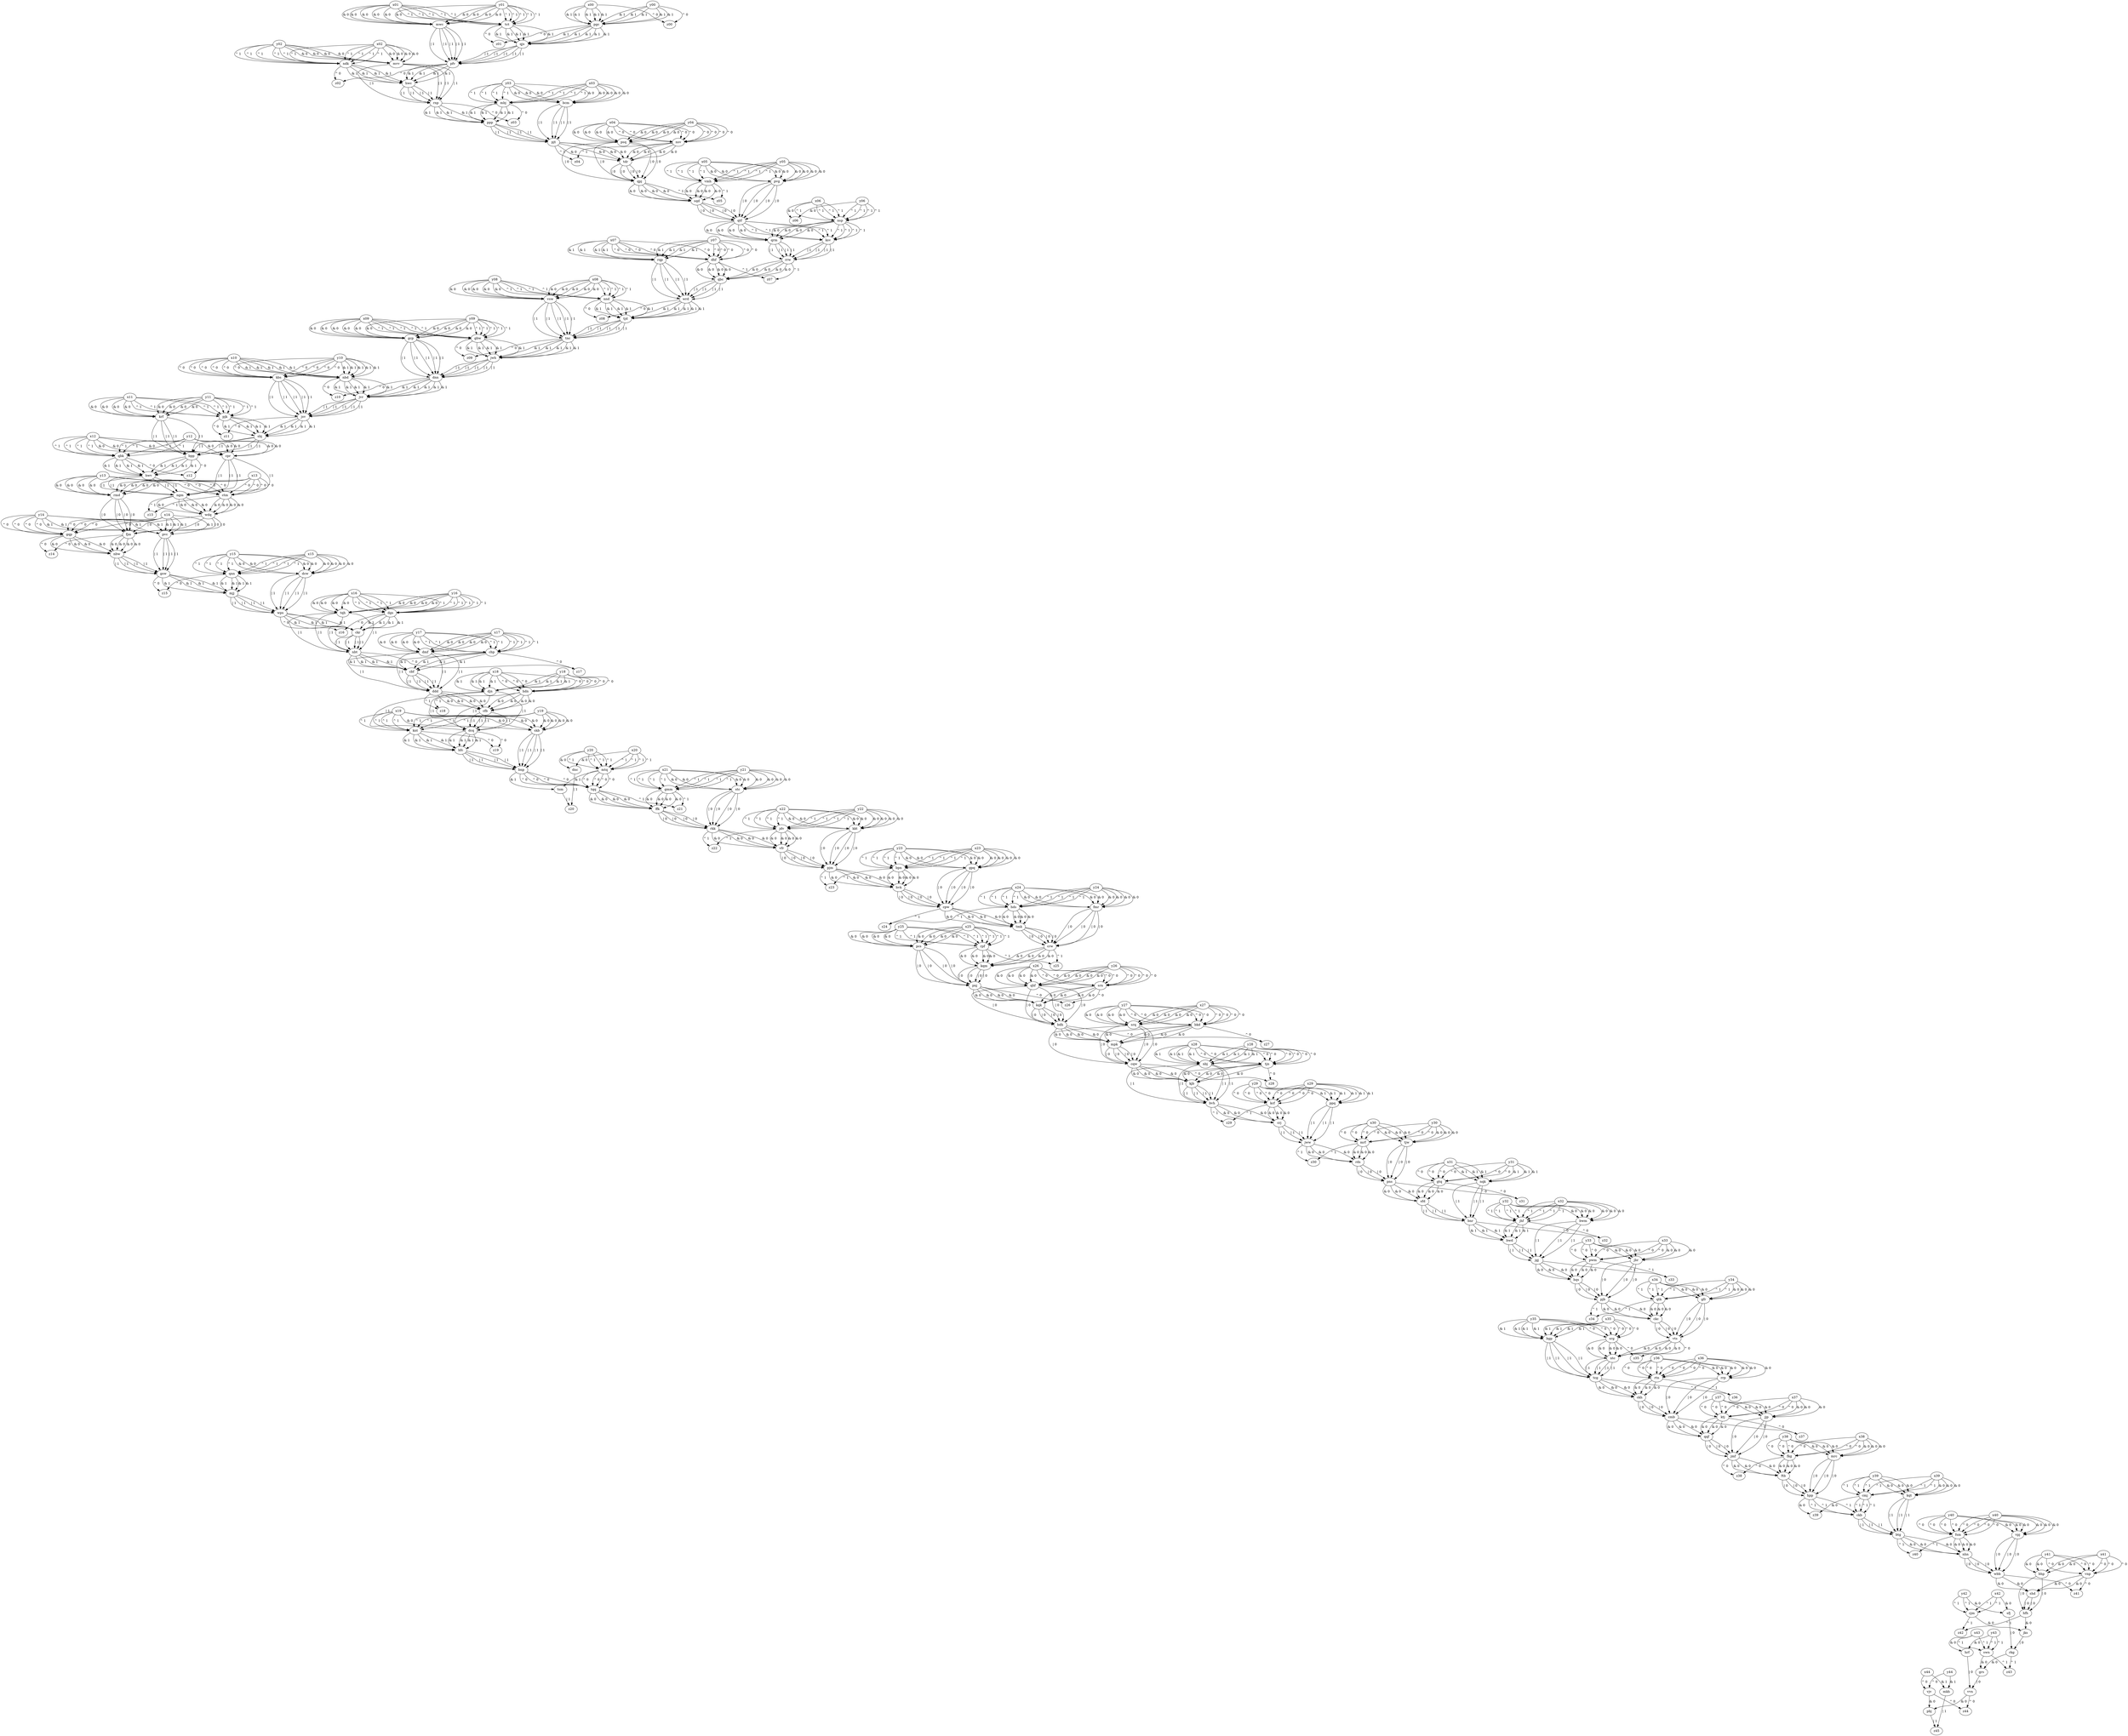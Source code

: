 digraph "2024day24" {
	y13 -> rmd [label="& 0"]
	x13 -> rmd [label="& 0"]
	x12 -> qbk [label="^ 1"]
	y12 -> qbk [label="^ 1"]
	y11 -> pjk [label="^ 1"]
	x11 -> pjk [label="^ 1"]
	x10 -> nbd [label="& 1"]
	y10 -> nbd [label="& 1"]
	y07 -> rqp [label="& 1"]
	x07 -> rqp [label="& 1"]
	y03 -> mbj [label="^ 1"]
	x03 -> mbj [label="^ 1"]
	x02 -> ndk [label="^ 1"]
	y02 -> ndk [label="^ 1"]
	x01 -> mwc [label="& 0"]
	y01 -> mwc [label="& 0"]
	y01 -> tct [label="^ 1"]
	x01 -> tct [label="^ 1"]
	x00 -> pgc [label="& 1"]
	y00 -> pgc [label="& 1"]
	tct -> qjs [label="& 1"]
	pgc -> qjs [label="& 1"]
	mwc -> pfv [label="| 1"]
	qjs -> pfv [label="| 1"]
	ndk -> hwc [label="& 1"]
	pfv -> hwc [label="& 1"]
	y02 -> mvv [label="& 0"]
	x02 -> mvv [label="& 0"]
	hwc -> rnp [label="| 1"]
	mvv -> rnp [label="| 1"]
	mbj -> ppp [label="& 1"]
	rnp -> ppp [label="& 1"]
	y03 -> bcm [label="& 0"]
	x03 -> bcm [label="& 0"]
	ppp -> pjt [label="| 1"]
	bcm -> pjt [label="| 1"]
	x04 -> nsv [label="^ 0"]
	y04 -> nsv [label="^ 0"]
	pjt -> tdr [label="& 0"]
	nsv -> tdr [label="& 0"]
	x04 -> psq [label="& 0"]
	y04 -> psq [label="& 0"]
	tdr -> qpj [label="| 0"]
	psq -> qpj [label="| 0"]
	x05 -> vmh [label="^ 1"]
	y05 -> vmh [label="^ 1"]
	qpj -> sqd [label="& 0"]
	vmh -> sqd [label="& 0"]
	y05 -> pvg [label="& 0"]
	x05 -> pvg [label="& 0"]
	sqd -> qtf [label="| 0"]
	pvg -> qtf [label="| 0"]
	x06 -> nsp [label="^ 1"]
	y06 -> nsp [label="^ 1"]
	qtf -> qrm [label="& 0"]
	nsp -> qrm [label="& 0"]
	qtf -> ksv [label="^ 1"]
	nsp -> ksv [label="^ 1"]
	qrm -> rrw [label="| 1"]
	ksv -> rrw [label="| 1"]
	x07 -> dhf [label="^ 0"]
	y07 -> dhf [label="^ 0"]
	rrw -> qbc [label="& 0"]
	dhf -> qbc [label="& 0"]
	rqp -> wrd [label="| 1"]
	qbc -> wrd [label="| 1"]
	y08 -> nnd [label="^ 1"]
	x08 -> nnd [label="^ 1"]
	wrd -> tjd [label="& 1"]
	nnd -> tjd [label="& 1"]
	y08 -> vsw [label="& 0"]
	x08 -> vsw [label="& 0"]
	tjd -> tnc [label="| 1"]
	vsw -> tnc [label="| 1"]
	x09 -> gbw [label="^ 1"]
	y09 -> gbw [label="^ 1"]
	tnc -> jwh [label="& 1"]
	gbw -> jwh [label="& 1"]
	x09 -> gcp [label="& 0"]
	y09 -> gcp [label="& 0"]
	jwh -> dnn [label="| 1"]
	gcp -> dnn [label="| 1"]
	nbd -> jvr [label="& 1"]
	dnn -> jvr [label="& 1"]
	y10 -> kbs [label="^ 0"]
	x10 -> kbs [label="^ 0"]
	jvr -> jsv [label="| 1"]
	kbs -> jsv [label="| 1"]
	pjk -> sbj [label="& 1"]
	jsv -> sbj [label="& 1"]
	x11 -> krf [label="& 0"]
	y11 -> krf [label="& 0"]
	sbj -> bpp [label="| 1"]
	krf -> bpp [label="| 1"]
	qbk -> hwv [label="& 1"]
	bpp -> hwv [label="& 1"]
	x12 -> cpr [label="& 0"]
	y12 -> cpr [label="& 0"]
	hwv -> ngm [label="| 1"]
	cpr -> ngm [label="| 1"]
	y13 -> ctm [label="^ 0"]
	x13 -> ctm [label="^ 0"]
	ngm -> wdq [label="& 0"]
	ctm -> wdq [label="& 0"]
	rmd -> fjm [label="| 0"]
	wdq -> fjm [label="| 0"]
	x14 -> gqp [label="^ 0"]
	y14 -> gqp [label="^ 0"]
	fjm -> z14 [label="^ 0"]
	gqp -> z14 [label="^ 0"]
	nsv -> z04 [label="^ 1"]
	pjt -> z04 [label="^ 1"]
	x19 -> skb [label="& 0"]
	y19 -> skb [label="& 0"]
	y17 -> dmf [label="& 0"]
	x17 -> dmf [label="& 0"]
	y16 -> dgs [label="^ 1"]
	x16 -> dgs [label="^ 1"]
	y15 -> qnn [label="^ 1"]
	x15 -> qnn [label="^ 1"]
	y14 -> pvc [label="& 1"]
	x14 -> pvc [label="& 1"]
	fjm -> nbw [label="& 0"]
	gqp -> nbw [label="& 0"]
	pvc -> gsw [label="| 1"]
	nbw -> gsw [label="| 1"]
	qnn -> mjj [label="& 1"]
	gsw -> mjj [label="& 1"]
	y15 -> dcw [label="& 0"]
	x15 -> dcw [label="& 0"]
	mjj -> wps [label="| 1"]
	dcw -> wps [label="| 1"]
	dgs -> ckr [label="& 1"]
	wps -> ckr [label="& 1"]
	y16 -> tqh [label="& 0"]
	x16 -> tqh [label="& 0"]
	ckr -> nbt [label="| 1"]
	tqh -> nbt [label="| 1"]
	y17 -> chp [label="^ 1"]
	x17 -> chp [label="^ 1"]
	nbt -> cbf [label="& 1"]
	chp -> cbf [label="& 1"]
	dmf -> ddd [label="| 1"]
	cbf -> ddd [label="| 1"]
	x18 -> hdn [label="^ 0"]
	y18 -> hdn [label="^ 0"]
	ddd -> cfb [label="& 0"]
	hdn -> cfb [label="& 0"]
	y18 -> djn [label="& 1"]
	x18 -> djn [label="& 1"]
	cfb -> dcq [label="| 1"]
	djn -> dcq [label="| 1"]
	x19 -> knt [label="^ 1"]
	y19 -> knt [label="^ 1"]
	dcq -> hfc [label="& 1"]
	knt -> hfc [label="& 1"]
	skb -> bnp [label="| 1"]
	hfc -> bnp [label="| 1"]
	y20 -> mtq [label="^ 1"]
	x20 -> mtq [label="^ 1"]
	bnp -> tsm [label="& 1"]
	mtq -> tsm [label="& 1"]
	x20 -> dnc [label="& 0"]
	y20 -> dnc [label="& 0"]
	tsm -> z20 [label="| 1"]
	dnc -> z20 [label="| 1"]
	knt -> z19 [label="^ 0"]
	dcq -> z19 [label="^ 0"]
	qpj -> z05 [label="^ 1"]
	vmh -> z05 [label="^ 1"]
	rnp -> z03 [label="^ 0"]
	mbj -> z03 [label="^ 0"]
	x06 -> z06 [label="& 0"]
	y06 -> z06 [label="& 0"]
	y43 -> swn [label="^ 1"]
	x43 -> swn [label="^ 1"]
	x42 -> sfj [label="& 0"]
	y42 -> sfj [label="& 0"]
	x41 -> bhp [label="& 0"]
	y41 -> bhp [label="& 0"]
	y40 -> vpj [label="& 0"]
	x40 -> vpj [label="& 0"]
	x40 -> fsm [label="^ 0"]
	y40 -> fsm [label="^ 0"]
	x39 -> kqt [label="& 0"]
	y39 -> kqt [label="& 0"]
	x38 -> mrc [label="& 0"]
	y38 -> mrc [label="& 0"]
	x37 -> ktj [label="^ 0"]
	y37 -> ktj [label="^ 0"]
	y35 -> bgp [label="& 1"]
	x35 -> bgp [label="& 1"]
	y34 -> gfr [label="& 0"]
	x34 -> gfr [label="& 0"]
	y30 -> tjw [label="& 0"]
	x30 -> tjw [label="& 0"]
	x29 -> ppq [label="& 1"]
	y29 -> ppq [label="& 1"]
	x29 -> kcf [label="^ 0"]
	y29 -> kcf [label="^ 0"]
	x28 -> tjn [label="^ 0"]
	y28 -> tjn [label="^ 0"]
	y27 -> srq [label="& 0"]
	x27 -> srq [label="& 0"]
	x26 -> qhf [label="& 0"]
	y26 -> qhf [label="& 0"]
	y26 -> srn [label="^ 0"]
	x26 -> srn [label="^ 0"]
	x25 -> pcs [label="& 0"]
	y25 -> pcs [label="& 0"]
	x24 -> hds [label="^ 1"]
	y24 -> hds [label="^ 1"]
	y23 -> bpn [label="^ 1"]
	x23 -> bpn [label="^ 1"]
	bnp -> tqq [label="^ 0"]
	mtq -> tqq [label="^ 0"]
	y21 -> gmm [label="^ 1"]
	x21 -> gmm [label="^ 1"]
	tqq -> ffk [label="& 0"]
	gmm -> ffk [label="& 0"]
	y21 -> stc [label="& 0"]
	x21 -> stc [label="& 0"]
	ffk -> rkk [label="| 0"]
	stc -> rkk [label="| 0"]
	x22 -> jdv [label="^ 1"]
	y22 -> jdv [label="^ 1"]
	rkk -> vfr [label="& 0"]
	jdv -> vfr [label="& 0"]
	x22 -> kkt [label="& 0"]
	y22 -> kkt [label="& 0"]
	vfr -> pjm [label="| 0"]
	kkt -> pjm [label="| 0"]
	bpn -> hvk [label="& 0"]
	pjm -> hvk [label="& 0"]
	y23 -> gpq [label="& 0"]
	x23 -> gpq [label="& 0"]
	hvk -> cpw [label="| 0"]
	gpq -> cpw [label="| 0"]
	hds -> tmk [label="& 0"]
	cpw -> tmk [label="& 0"]
	y24 -> fmr [label="& 0"]
	x24 -> fmr [label="& 0"]
	tmk -> crw [label="| 0"]
	fmr -> crw [label="| 0"]
	y25 -> rpf [label="^ 1"]
	x25 -> rpf [label="^ 1"]
	crw -> kqm [label="& 0"]
	rpf -> kqm [label="& 0"]
	pcs -> pnj [label="| 0"]
	kqm -> pnj [label="| 0"]
	srn -> kqk [label="& 0"]
	pnj -> kqk [label="& 0"]
	qhf -> bdh [label="| 0"]
	kqk -> bdh [label="| 0"]
	y27 -> bkd [label="^ 0"]
	x27 -> bkd [label="^ 0"]
	bdh -> mpk [label="& 0"]
	bkd -> mpk [label="& 0"]
	srq -> cqw [label="| 0"]
	mpk -> cqw [label="| 0"]
	tjn -> kjb [label="& 0"]
	cqw -> kjb [label="& 0"]
	y28 -> nbj [label="& 1"]
	x28 -> nbj [label="& 1"]
	kjb -> bvh [label="| 1"]
	nbj -> bvh [label="| 1"]
	kcf -> crj [label="& 0"]
	bvh -> crj [label="& 0"]
	ppq -> jww [label="| 1"]
	crj -> jww [label="| 1"]
	y30 -> mrf [label="^ 0"]
	x30 -> mrf [label="^ 0"]
	jww -> rds [label="& 0"]
	mrf -> rds [label="& 0"]
	tjw -> pns [label="| 0"]
	rds -> pns [label="| 0"]
	y31 -> gtq [label="^ 0"]
	x31 -> gtq [label="^ 0"]
	pns -> sfd [label="& 0"]
	gtq -> sfd [label="& 0"]
	y31 -> nqk [label="& 1"]
	x31 -> nqk [label="& 1"]
	sfd -> bnr [label="| 1"]
	nqk -> bnr [label="| 1"]
	x32 -> jhf [label="^ 1"]
	y32 -> jhf [label="^ 1"]
	bnr -> bwd [label="& 1"]
	jhf -> bwd [label="& 1"]
	x32 -> bwm [label="& 0"]
	y32 -> bwm [label="& 0"]
	bwd -> jgj [label="| 1"]
	bwm -> jgj [label="| 1"]
	x33 -> pwm [label="^ 0"]
	y33 -> pwm [label="^ 0"]
	jgj -> hqs [label="& 0"]
	pwm -> hqs [label="& 0"]
	y33 -> jbr [label="& 0"]
	x33 -> jbr [label="& 0"]
	hqs -> pjb [label="| 0"]
	jbr -> pjb [label="| 0"]
	y34 -> qtk [label="^ 1"]
	x34 -> qtk [label="^ 1"]
	pjb -> ckc [label="& 0"]
	qtk -> ckc [label="& 0"]
	gfr -> vts [label="| 0"]
	ckc -> vts [label="| 0"]
	y35 -> srg [label="^ 0"]
	x35 -> srg [label="^ 0"]
	vts -> ntc [label="& 0"]
	srg -> ntc [label="& 0"]
	bgp -> tcg [label="| 1"]
	ntc -> tcg [label="| 1"]
	x36 -> rtn [label="^ 0"]
	y36 -> rtn [label="^ 0"]
	tcg -> ckh [label="& 0"]
	rtn -> ckh [label="& 0"]
	y36 -> rrp [label="& 0"]
	x36 -> rrp [label="& 0"]
	ckh -> cmb [label="| 0"]
	rrp -> cmb [label="| 0"]
	ktj -> qqf [label="& 0"]
	cmb -> qqf [label="& 0"]
	y37 -> jjp [label="& 0"]
	x37 -> jjp [label="& 0"]
	qqf -> jmf [label="| 0"]
	jjp -> jmf [label="| 0"]
	x38 -> fkg [label="^ 0"]
	y38 -> fkg [label="^ 0"]
	jmf -> ftb [label="& 0"]
	fkg -> ftb [label="& 0"]
	mrc -> hpp [label="| 0"]
	ftb -> hpp [label="| 0"]
	x39 -> cmj [label="^ 1"]
	y39 -> cmj [label="^ 1"]
	hpp -> ckb [label="^ 1"]
	cmj -> ckb [label="^ 1"]
	kqt -> btg [label="| 1"]
	ckb -> btg [label="| 1"]
	fsm -> nhn [label="& 0"]
	btg -> nhn [label="& 0"]
	vpj -> wbb [label="| 0"]
	nhn -> wbb [label="| 0"]
	y41 -> vnp [label="^ 0"]
	x41 -> vnp [label="^ 0"]
	wbb -> shd [label="& 0"]
	vnp -> shd [label="& 0"]
	bhp -> hfh [label="| 0"]
	shd -> hfh [label="| 0"]
	y42 -> cjm [label="^ 1"]
	x42 -> cjm [label="^ 1"]
	hfh -> jks [label="& 0"]
	cjm -> jks [label="& 0"]
	sfj -> rkg [label="| 0"]
	jks -> rkg [label="| 0"]
	swn -> z43 [label="^ 1"]
	rkg -> z43 [label="^ 1"]
	pwm -> z33 [label="^ 1"]
	jgj -> z33 [label="^ 1"]
	x44 -> vjv [label="^ 0"]
	y44 -> vjv [label="^ 0"]
	x43 -> hrf [label="& 0"]
	y43 -> hrf [label="& 0"]
	y43 -> swn [label="^ 1"]
	x43 -> swn [label="^ 1"]
	rkg -> grs [label="& 0"]
	swn -> grs [label="& 0"]
	hrf -> vvn [label="| 0"]
	grs -> vvn [label="| 0"]
	vjv -> z44 [label="^ 0"]
	vvn -> z44 [label="^ 0"]
	y07 -> rqp [label="& 1"]
	x07 -> rqp [label="& 1"]
	y03 -> mbj [label="^ 1"]
	x03 -> mbj [label="^ 1"]
	x02 -> ndk [label="^ 1"]
	y02 -> ndk [label="^ 1"]
	x01 -> mwc [label="& 0"]
	y01 -> mwc [label="& 0"]
	y01 -> tct [label="^ 1"]
	x01 -> tct [label="^ 1"]
	x00 -> pgc [label="& 1"]
	y00 -> pgc [label="& 1"]
	tct -> qjs [label="& 1"]
	pgc -> qjs [label="& 1"]
	mwc -> pfv [label="| 1"]
	qjs -> pfv [label="| 1"]
	ndk -> hwc [label="& 1"]
	pfv -> hwc [label="& 1"]
	y02 -> mvv [label="& 0"]
	x02 -> mvv [label="& 0"]
	hwc -> rnp [label="| 1"]
	mvv -> rnp [label="| 1"]
	mbj -> ppp [label="& 1"]
	rnp -> ppp [label="& 1"]
	y03 -> bcm [label="& 0"]
	x03 -> bcm [label="& 0"]
	ppp -> pjt [label="| 1"]
	bcm -> pjt [label="| 1"]
	x04 -> nsv [label="^ 0"]
	y04 -> nsv [label="^ 0"]
	pjt -> tdr [label="& 0"]
	nsv -> tdr [label="& 0"]
	x04 -> psq [label="& 0"]
	y04 -> psq [label="& 0"]
	tdr -> qpj [label="| 0"]
	psq -> qpj [label="| 0"]
	x05 -> vmh [label="^ 1"]
	y05 -> vmh [label="^ 1"]
	qpj -> sqd [label="& 0"]
	vmh -> sqd [label="& 0"]
	y05 -> pvg [label="& 0"]
	x05 -> pvg [label="& 0"]
	sqd -> qtf [label="| 0"]
	pvg -> qtf [label="| 0"]
	x06 -> nsp [label="^ 1"]
	y06 -> nsp [label="^ 1"]
	qtf -> qrm [label="& 0"]
	nsp -> qrm [label="& 0"]
	qtf -> ksv [label="^ 1"]
	nsp -> ksv [label="^ 1"]
	qrm -> rrw [label="| 1"]
	ksv -> rrw [label="| 1"]
	x07 -> dhf [label="^ 0"]
	y07 -> dhf [label="^ 0"]
	rrw -> qbc [label="& 0"]
	dhf -> qbc [label="& 0"]
	rqp -> wrd [label="| 1"]
	qbc -> wrd [label="| 1"]
	y08 -> nnd [label="^ 1"]
	x08 -> nnd [label="^ 1"]
	wrd -> tjd [label="& 1"]
	nnd -> tjd [label="& 1"]
	y08 -> vsw [label="& 0"]
	x08 -> vsw [label="& 0"]
	tjd -> tnc [label="| 1"]
	vsw -> tnc [label="| 1"]
	x09 -> gbw [label="^ 1"]
	y09 -> gbw [label="^ 1"]
	tnc -> z09 [label="^ 0"]
	gbw -> z09 [label="^ 0"]
	x44 -> mkh [label="& 1"]
	y44 -> mkh [label="& 1"]
	vjv -> pbj [label="& 0"]
	vvn -> pbj [label="& 0"]
	mkh -> z45 [label="| 1"]
	pbj -> z45 [label="| 1"]
	x25 -> pcs [label="& 0"]
	y25 -> pcs [label="& 0"]
	x24 -> hds [label="^ 1"]
	y24 -> hds [label="^ 1"]
	y23 -> bpn [label="^ 1"]
	x23 -> bpn [label="^ 1"]
	x19 -> skb [label="& 0"]
	y19 -> skb [label="& 0"]
	y17 -> dmf [label="& 0"]
	x17 -> dmf [label="& 0"]
	y16 -> dgs [label="^ 1"]
	x16 -> dgs [label="^ 1"]
	y15 -> qnn [label="^ 1"]
	x15 -> qnn [label="^ 1"]
	y14 -> pvc [label="& 1"]
	x14 -> pvc [label="& 1"]
	y13 -> rmd [label="& 0"]
	x13 -> rmd [label="& 0"]
	x12 -> qbk [label="^ 1"]
	y12 -> qbk [label="^ 1"]
	y11 -> pjk [label="^ 1"]
	x11 -> pjk [label="^ 1"]
	x10 -> nbd [label="& 1"]
	y10 -> nbd [label="& 1"]
	tnc -> jwh [label="& 1"]
	gbw -> jwh [label="& 1"]
	x09 -> gcp [label="& 0"]
	y09 -> gcp [label="& 0"]
	jwh -> dnn [label="| 1"]
	gcp -> dnn [label="| 1"]
	nbd -> jvr [label="& 1"]
	dnn -> jvr [label="& 1"]
	y10 -> kbs [label="^ 0"]
	x10 -> kbs [label="^ 0"]
	jvr -> jsv [label="| 1"]
	kbs -> jsv [label="| 1"]
	pjk -> sbj [label="& 1"]
	jsv -> sbj [label="& 1"]
	x11 -> krf [label="& 0"]
	y11 -> krf [label="& 0"]
	sbj -> bpp [label="| 1"]
	krf -> bpp [label="| 1"]
	qbk -> hwv [label="& 1"]
	bpp -> hwv [label="& 1"]
	x12 -> cpr [label="& 0"]
	y12 -> cpr [label="& 0"]
	hwv -> ngm [label="| 1"]
	cpr -> ngm [label="| 1"]
	y13 -> ctm [label="^ 0"]
	x13 -> ctm [label="^ 0"]
	ngm -> wdq [label="& 0"]
	ctm -> wdq [label="& 0"]
	rmd -> fjm [label="| 0"]
	wdq -> fjm [label="| 0"]
	x14 -> gqp [label="^ 0"]
	y14 -> gqp [label="^ 0"]
	fjm -> nbw [label="& 0"]
	gqp -> nbw [label="& 0"]
	pvc -> gsw [label="| 1"]
	nbw -> gsw [label="| 1"]
	qnn -> mjj [label="& 1"]
	gsw -> mjj [label="& 1"]
	y15 -> dcw [label="& 0"]
	x15 -> dcw [label="& 0"]
	mjj -> wps [label="| 1"]
	dcw -> wps [label="| 1"]
	dgs -> ckr [label="& 1"]
	wps -> ckr [label="& 1"]
	y16 -> tqh [label="& 0"]
	x16 -> tqh [label="& 0"]
	ckr -> nbt [label="| 1"]
	tqh -> nbt [label="| 1"]
	y17 -> chp [label="^ 1"]
	x17 -> chp [label="^ 1"]
	nbt -> cbf [label="& 1"]
	chp -> cbf [label="& 1"]
	dmf -> ddd [label="| 1"]
	cbf -> ddd [label="| 1"]
	x18 -> hdn [label="^ 0"]
	y18 -> hdn [label="^ 0"]
	ddd -> cfb [label="& 0"]
	hdn -> cfb [label="& 0"]
	y18 -> djn [label="& 1"]
	x18 -> djn [label="& 1"]
	cfb -> dcq [label="| 1"]
	djn -> dcq [label="| 1"]
	x19 -> knt [label="^ 1"]
	y19 -> knt [label="^ 1"]
	dcq -> hfc [label="& 1"]
	knt -> hfc [label="& 1"]
	skb -> bnp [label="| 1"]
	hfc -> bnp [label="| 1"]
	y20 -> mtq [label="^ 1"]
	x20 -> mtq [label="^ 1"]
	bnp -> tqq [label="^ 0"]
	mtq -> tqq [label="^ 0"]
	y21 -> gmm [label="^ 1"]
	x21 -> gmm [label="^ 1"]
	tqq -> ffk [label="& 0"]
	gmm -> ffk [label="& 0"]
	y21 -> stc [label="& 0"]
	x21 -> stc [label="& 0"]
	ffk -> rkk [label="| 0"]
	stc -> rkk [label="| 0"]
	x22 -> jdv [label="^ 1"]
	y22 -> jdv [label="^ 1"]
	rkk -> vfr [label="& 0"]
	jdv -> vfr [label="& 0"]
	x22 -> kkt [label="& 0"]
	y22 -> kkt [label="& 0"]
	vfr -> pjm [label="| 0"]
	kkt -> pjm [label="| 0"]
	bpn -> hvk [label="& 0"]
	pjm -> hvk [label="& 0"]
	y23 -> gpq [label="& 0"]
	x23 -> gpq [label="& 0"]
	hvk -> cpw [label="| 0"]
	gpq -> cpw [label="| 0"]
	hds -> tmk [label="& 0"]
	cpw -> tmk [label="& 0"]
	y24 -> fmr [label="& 0"]
	x24 -> fmr [label="& 0"]
	tmk -> crw [label="| 0"]
	fmr -> crw [label="| 0"]
	y25 -> rpf [label="^ 1"]
	x25 -> rpf [label="^ 1"]
	crw -> kqm [label="& 0"]
	rpf -> kqm [label="& 0"]
	pcs -> pnj [label="| 0"]
	kqm -> pnj [label="| 0"]
	y26 -> srn [label="^ 0"]
	x26 -> srn [label="^ 0"]
	pnj -> z26 [label="^ 0"]
	srn -> z26 [label="^ 0"]
	y31 -> gtq [label="^ 0"]
	x31 -> gtq [label="^ 0"]
	y30 -> tjw [label="& 0"]
	x30 -> tjw [label="& 0"]
	x29 -> ppq [label="& 1"]
	y29 -> ppq [label="& 1"]
	x29 -> kcf [label="^ 0"]
	y29 -> kcf [label="^ 0"]
	x28 -> tjn [label="^ 0"]
	y28 -> tjn [label="^ 0"]
	y27 -> srq [label="& 0"]
	x27 -> srq [label="& 0"]
	x26 -> qhf [label="& 0"]
	y26 -> qhf [label="& 0"]
	srn -> kqk [label="& 0"]
	pnj -> kqk [label="& 0"]
	qhf -> bdh [label="| 0"]
	kqk -> bdh [label="| 0"]
	y27 -> bkd [label="^ 0"]
	x27 -> bkd [label="^ 0"]
	bdh -> mpk [label="& 0"]
	bkd -> mpk [label="& 0"]
	srq -> cqw [label="| 0"]
	mpk -> cqw [label="| 0"]
	tjn -> kjb [label="& 0"]
	cqw -> kjb [label="& 0"]
	y28 -> nbj [label="& 1"]
	x28 -> nbj [label="& 1"]
	kjb -> bvh [label="| 1"]
	nbj -> bvh [label="| 1"]
	kcf -> crj [label="& 0"]
	bvh -> crj [label="& 0"]
	ppq -> jww [label="| 1"]
	crj -> jww [label="| 1"]
	y30 -> mrf [label="^ 0"]
	x30 -> mrf [label="^ 0"]
	jww -> rds [label="& 0"]
	mrf -> rds [label="& 0"]
	tjw -> pns [label="| 0"]
	rds -> pns [label="| 0"]
	gtq -> z31 [label="^ 0"]
	pns -> z31 [label="^ 0"]
	y35 -> bgp [label="& 1"]
	x35 -> bgp [label="& 1"]
	y34 -> gfr [label="& 0"]
	x34 -> gfr [label="& 0"]
	pns -> sfd [label="& 0"]
	gtq -> sfd [label="& 0"]
	y31 -> nqk [label="& 1"]
	x31 -> nqk [label="& 1"]
	sfd -> bnr [label="| 1"]
	nqk -> bnr [label="| 1"]
	x32 -> jhf [label="^ 1"]
	y32 -> jhf [label="^ 1"]
	bnr -> bwd [label="& 1"]
	jhf -> bwd [label="& 1"]
	x32 -> bwm [label="& 0"]
	y32 -> bwm [label="& 0"]
	bwd -> jgj [label="| 1"]
	bwm -> jgj [label="| 1"]
	x33 -> pwm [label="^ 0"]
	y33 -> pwm [label="^ 0"]
	jgj -> hqs [label="& 0"]
	pwm -> hqs [label="& 0"]
	y33 -> jbr [label="& 0"]
	x33 -> jbr [label="& 0"]
	hqs -> pjb [label="| 0"]
	jbr -> pjb [label="| 0"]
	y34 -> qtk [label="^ 1"]
	x34 -> qtk [label="^ 1"]
	pjb -> ckc [label="& 0"]
	qtk -> ckc [label="& 0"]
	gfr -> vts [label="| 0"]
	ckc -> vts [label="| 0"]
	y35 -> srg [label="^ 0"]
	x35 -> srg [label="^ 0"]
	vts -> ntc [label="& 0"]
	srg -> ntc [label="& 0"]
	bgp -> tcg [label="| 1"]
	ntc -> tcg [label="| 1"]
	x36 -> rtn [label="^ 0"]
	y36 -> rtn [label="^ 0"]
	tcg -> ckh [label="& 0"]
	rtn -> ckh [label="& 0"]
	y36 -> rrp [label="& 0"]
	x36 -> rrp [label="& 0"]
	ckh -> cmb [label="| 0"]
	rrp -> cmb [label="| 0"]
	x37 -> ktj [label="^ 0"]
	y37 -> ktj [label="^ 0"]
	cmb -> z37 [label="^ 0"]
	ktj -> z37 [label="^ 0"]
	y41 -> vnp [label="^ 0"]
	x41 -> vnp [label="^ 0"]
	y40 -> vpj [label="& 0"]
	x40 -> vpj [label="& 0"]
	x40 -> fsm [label="^ 0"]
	y40 -> fsm [label="^ 0"]
	x39 -> kqt [label="& 0"]
	y39 -> kqt [label="& 0"]
	x38 -> mrc [label="& 0"]
	y38 -> mrc [label="& 0"]
	ktj -> qqf [label="& 0"]
	cmb -> qqf [label="& 0"]
	y37 -> jjp [label="& 0"]
	x37 -> jjp [label="& 0"]
	qqf -> jmf [label="| 0"]
	jjp -> jmf [label="| 0"]
	x38 -> fkg [label="^ 0"]
	y38 -> fkg [label="^ 0"]
	jmf -> ftb [label="& 0"]
	fkg -> ftb [label="& 0"]
	mrc -> hpp [label="| 0"]
	ftb -> hpp [label="| 0"]
	x39 -> cmj [label="^ 1"]
	y39 -> cmj [label="^ 1"]
	hpp -> ckb [label="^ 1"]
	cmj -> ckb [label="^ 1"]
	kqt -> btg [label="| 1"]
	ckb -> btg [label="| 1"]
	fsm -> nhn [label="& 0"]
	btg -> nhn [label="& 0"]
	vpj -> wbb [label="| 0"]
	nhn -> wbb [label="| 0"]
	vnp -> z41 [label="^ 0"]
	wbb -> z41 [label="^ 0"]
	cmj -> z39 [label="& 0"]
	hpp -> z39 [label="& 0"]
	jww -> z30 [label="^ 1"]
	mrf -> z30 [label="^ 1"]
	y07 -> rqp [label="& 1"]
	x07 -> rqp [label="& 1"]
	y03 -> mbj [label="^ 1"]
	x03 -> mbj [label="^ 1"]
	x02 -> ndk [label="^ 1"]
	y02 -> ndk [label="^ 1"]
	x01 -> mwc [label="& 0"]
	y01 -> mwc [label="& 0"]
	y01 -> tct [label="^ 1"]
	x01 -> tct [label="^ 1"]
	x00 -> pgc [label="& 1"]
	y00 -> pgc [label="& 1"]
	tct -> qjs [label="& 1"]
	pgc -> qjs [label="& 1"]
	mwc -> pfv [label="| 1"]
	qjs -> pfv [label="| 1"]
	ndk -> hwc [label="& 1"]
	pfv -> hwc [label="& 1"]
	y02 -> mvv [label="& 0"]
	x02 -> mvv [label="& 0"]
	hwc -> rnp [label="| 1"]
	mvv -> rnp [label="| 1"]
	mbj -> ppp [label="& 1"]
	rnp -> ppp [label="& 1"]
	y03 -> bcm [label="& 0"]
	x03 -> bcm [label="& 0"]
	ppp -> pjt [label="| 1"]
	bcm -> pjt [label="| 1"]
	x04 -> nsv [label="^ 0"]
	y04 -> nsv [label="^ 0"]
	pjt -> tdr [label="& 0"]
	nsv -> tdr [label="& 0"]
	x04 -> psq [label="& 0"]
	y04 -> psq [label="& 0"]
	tdr -> qpj [label="| 0"]
	psq -> qpj [label="| 0"]
	x05 -> vmh [label="^ 1"]
	y05 -> vmh [label="^ 1"]
	qpj -> sqd [label="& 0"]
	vmh -> sqd [label="& 0"]
	y05 -> pvg [label="& 0"]
	x05 -> pvg [label="& 0"]
	sqd -> qtf [label="| 0"]
	pvg -> qtf [label="| 0"]
	x06 -> nsp [label="^ 1"]
	y06 -> nsp [label="^ 1"]
	qtf -> qrm [label="& 0"]
	nsp -> qrm [label="& 0"]
	qtf -> ksv [label="^ 1"]
	nsp -> ksv [label="^ 1"]
	qrm -> rrw [label="| 1"]
	ksv -> rrw [label="| 1"]
	x07 -> dhf [label="^ 0"]
	y07 -> dhf [label="^ 0"]
	rrw -> qbc [label="& 0"]
	dhf -> qbc [label="& 0"]
	rqp -> wrd [label="| 1"]
	qbc -> wrd [label="| 1"]
	y08 -> nnd [label="^ 1"]
	x08 -> nnd [label="^ 1"]
	wrd -> tjd [label="& 1"]
	nnd -> tjd [label="& 1"]
	y08 -> vsw [label="& 0"]
	x08 -> vsw [label="& 0"]
	tjd -> tnc [label="| 1"]
	vsw -> tnc [label="| 1"]
	x09 -> gbw [label="^ 1"]
	y09 -> gbw [label="^ 1"]
	tnc -> jwh [label="& 1"]
	gbw -> jwh [label="& 1"]
	x09 -> gcp [label="& 0"]
	y09 -> gcp [label="& 0"]
	jwh -> dnn [label="| 1"]
	gcp -> dnn [label="| 1"]
	x10 -> nbd [label="& 1"]
	y10 -> nbd [label="& 1"]
	dnn -> z10 [label="^ 0"]
	nbd -> z10 [label="^ 0"]
	x12 -> qbk [label="^ 1"]
	y12 -> qbk [label="^ 1"]
	y11 -> pjk [label="^ 1"]
	x11 -> pjk [label="^ 1"]
	nbd -> jvr [label="& 1"]
	dnn -> jvr [label="& 1"]
	y10 -> kbs [label="^ 0"]
	x10 -> kbs [label="^ 0"]
	jvr -> jsv [label="| 1"]
	kbs -> jsv [label="| 1"]
	pjk -> sbj [label="& 1"]
	jsv -> sbj [label="& 1"]
	x11 -> krf [label="& 0"]
	y11 -> krf [label="& 0"]
	sbj -> bpp [label="| 1"]
	krf -> bpp [label="| 1"]
	qbk -> z12 [label="^ 0"]
	bpp -> z12 [label="^ 0"]
	y13 -> ctm [label="^ 0"]
	x13 -> ctm [label="^ 0"]
	qbk -> hwv [label="& 1"]
	bpp -> hwv [label="& 1"]
	x12 -> cpr [label="& 0"]
	y12 -> cpr [label="& 0"]
	hwv -> ngm [label="| 1"]
	cpr -> ngm [label="| 1"]
	ctm -> z13 [label="^ 1"]
	ngm -> z13 [label="^ 1"]
	x22 -> jdv [label="^ 1"]
	y22 -> jdv [label="^ 1"]
	x19 -> skb [label="& 0"]
	y19 -> skb [label="& 0"]
	y17 -> dmf [label="& 0"]
	x17 -> dmf [label="& 0"]
	y16 -> dgs [label="^ 1"]
	x16 -> dgs [label="^ 1"]
	y15 -> qnn [label="^ 1"]
	x15 -> qnn [label="^ 1"]
	y14 -> pvc [label="& 1"]
	x14 -> pvc [label="& 1"]
	y13 -> rmd [label="& 0"]
	x13 -> rmd [label="& 0"]
	ngm -> wdq [label="& 0"]
	ctm -> wdq [label="& 0"]
	rmd -> fjm [label="| 0"]
	wdq -> fjm [label="| 0"]
	x14 -> gqp [label="^ 0"]
	y14 -> gqp [label="^ 0"]
	fjm -> nbw [label="& 0"]
	gqp -> nbw [label="& 0"]
	pvc -> gsw [label="| 1"]
	nbw -> gsw [label="| 1"]
	qnn -> mjj [label="& 1"]
	gsw -> mjj [label="& 1"]
	y15 -> dcw [label="& 0"]
	x15 -> dcw [label="& 0"]
	mjj -> wps [label="| 1"]
	dcw -> wps [label="| 1"]
	dgs -> ckr [label="& 1"]
	wps -> ckr [label="& 1"]
	y16 -> tqh [label="& 0"]
	x16 -> tqh [label="& 0"]
	ckr -> nbt [label="| 1"]
	tqh -> nbt [label="| 1"]
	y17 -> chp [label="^ 1"]
	x17 -> chp [label="^ 1"]
	nbt -> cbf [label="& 1"]
	chp -> cbf [label="& 1"]
	dmf -> ddd [label="| 1"]
	cbf -> ddd [label="| 1"]
	x18 -> hdn [label="^ 0"]
	y18 -> hdn [label="^ 0"]
	ddd -> cfb [label="& 0"]
	hdn -> cfb [label="& 0"]
	y18 -> djn [label="& 1"]
	x18 -> djn [label="& 1"]
	cfb -> dcq [label="| 1"]
	djn -> dcq [label="| 1"]
	x19 -> knt [label="^ 1"]
	y19 -> knt [label="^ 1"]
	dcq -> hfc [label="& 1"]
	knt -> hfc [label="& 1"]
	skb -> bnp [label="| 1"]
	hfc -> bnp [label="| 1"]
	y20 -> mtq [label="^ 1"]
	x20 -> mtq [label="^ 1"]
	bnp -> tqq [label="^ 0"]
	mtq -> tqq [label="^ 0"]
	y21 -> gmm [label="^ 1"]
	x21 -> gmm [label="^ 1"]
	tqq -> ffk [label="& 0"]
	gmm -> ffk [label="& 0"]
	y21 -> stc [label="& 0"]
	x21 -> stc [label="& 0"]
	ffk -> rkk [label="| 0"]
	stc -> rkk [label="| 0"]
	jdv -> z22 [label="^ 1"]
	rkk -> z22 [label="^ 1"]
	rkk -> vfr [label="& 0"]
	jdv -> vfr [label="& 0"]
	x22 -> kkt [label="& 0"]
	y22 -> kkt [label="& 0"]
	vfr -> pjm [label="| 0"]
	kkt -> pjm [label="| 0"]
	y23 -> bpn [label="^ 1"]
	x23 -> bpn [label="^ 1"]
	pjm -> z23 [label="^ 1"]
	bpn -> z23 [label="^ 1"]
	qnn -> z15 [label="^ 0"]
	gsw -> z15 [label="^ 0"]
	wrd -> z08 [label="^ 0"]
	nnd -> z08 [label="^ 0"]
	x32 -> jhf [label="^ 1"]
	y32 -> jhf [label="^ 1"]
	y30 -> tjw [label="& 0"]
	x30 -> tjw [label="& 0"]
	x29 -> ppq [label="& 1"]
	y29 -> ppq [label="& 1"]
	x29 -> kcf [label="^ 0"]
	y29 -> kcf [label="^ 0"]
	x28 -> tjn [label="^ 0"]
	y28 -> tjn [label="^ 0"]
	y27 -> srq [label="& 0"]
	x27 -> srq [label="& 0"]
	x26 -> qhf [label="& 0"]
	y26 -> qhf [label="& 0"]
	y26 -> srn [label="^ 0"]
	x26 -> srn [label="^ 0"]
	x25 -> pcs [label="& 0"]
	y25 -> pcs [label="& 0"]
	x24 -> hds [label="^ 1"]
	y24 -> hds [label="^ 1"]
	bpn -> hvk [label="& 0"]
	pjm -> hvk [label="& 0"]
	y23 -> gpq [label="& 0"]
	x23 -> gpq [label="& 0"]
	hvk -> cpw [label="| 0"]
	gpq -> cpw [label="| 0"]
	hds -> tmk [label="& 0"]
	cpw -> tmk [label="& 0"]
	y24 -> fmr [label="& 0"]
	x24 -> fmr [label="& 0"]
	tmk -> crw [label="| 0"]
	fmr -> crw [label="| 0"]
	y25 -> rpf [label="^ 1"]
	x25 -> rpf [label="^ 1"]
	crw -> kqm [label="& 0"]
	rpf -> kqm [label="& 0"]
	pcs -> pnj [label="| 0"]
	kqm -> pnj [label="| 0"]
	srn -> kqk [label="& 0"]
	pnj -> kqk [label="& 0"]
	qhf -> bdh [label="| 0"]
	kqk -> bdh [label="| 0"]
	y27 -> bkd [label="^ 0"]
	x27 -> bkd [label="^ 0"]
	bdh -> mpk [label="& 0"]
	bkd -> mpk [label="& 0"]
	srq -> cqw [label="| 0"]
	mpk -> cqw [label="| 0"]
	tjn -> kjb [label="& 0"]
	cqw -> kjb [label="& 0"]
	y28 -> nbj [label="& 1"]
	x28 -> nbj [label="& 1"]
	kjb -> bvh [label="| 1"]
	nbj -> bvh [label="| 1"]
	kcf -> crj [label="& 0"]
	bvh -> crj [label="& 0"]
	ppq -> jww [label="| 1"]
	crj -> jww [label="| 1"]
	y30 -> mrf [label="^ 0"]
	x30 -> mrf [label="^ 0"]
	jww -> rds [label="& 0"]
	mrf -> rds [label="& 0"]
	tjw -> pns [label="| 0"]
	rds -> pns [label="| 0"]
	y31 -> gtq [label="^ 0"]
	x31 -> gtq [label="^ 0"]
	pns -> sfd [label="& 0"]
	gtq -> sfd [label="& 0"]
	y31 -> nqk [label="& 1"]
	x31 -> nqk [label="& 1"]
	sfd -> bnr [label="| 1"]
	nqk -> bnr [label="| 1"]
	jhf -> z32 [label="^ 0"]
	bnr -> z32 [label="^ 0"]
	x10 -> nbd [label="& 1"]
	y10 -> nbd [label="& 1"]
	wrd -> tjd [label="& 1"]
	nnd -> tjd [label="& 1"]
	y08 -> vsw [label="& 0"]
	x08 -> vsw [label="& 0"]
	tjd -> tnc [label="| 1"]
	vsw -> tnc [label="| 1"]
	x09 -> gbw [label="^ 1"]
	y09 -> gbw [label="^ 1"]
	tnc -> jwh [label="& 1"]
	gbw -> jwh [label="& 1"]
	x09 -> gcp [label="& 0"]
	y09 -> gcp [label="& 0"]
	jwh -> dnn [label="| 1"]
	gcp -> dnn [label="| 1"]
	nbd -> jvr [label="& 1"]
	dnn -> jvr [label="& 1"]
	y10 -> kbs [label="^ 0"]
	x10 -> kbs [label="^ 0"]
	jvr -> jsv [label="| 1"]
	kbs -> jsv [label="| 1"]
	y11 -> pjk [label="^ 1"]
	x11 -> pjk [label="^ 1"]
	jsv -> z11 [label="^ 0"]
	pjk -> z11 [label="^ 0"]
	x07 -> dhf [label="^ 0"]
	y07 -> dhf [label="^ 0"]
	y03 -> mbj [label="^ 1"]
	x03 -> mbj [label="^ 1"]
	x02 -> ndk [label="^ 1"]
	y02 -> ndk [label="^ 1"]
	x01 -> mwc [label="& 0"]
	y01 -> mwc [label="& 0"]
	y01 -> tct [label="^ 1"]
	x01 -> tct [label="^ 1"]
	x00 -> pgc [label="& 1"]
	y00 -> pgc [label="& 1"]
	tct -> qjs [label="& 1"]
	pgc -> qjs [label="& 1"]
	mwc -> pfv [label="| 1"]
	qjs -> pfv [label="| 1"]
	ndk -> hwc [label="& 1"]
	pfv -> hwc [label="& 1"]
	y02 -> mvv [label="& 0"]
	x02 -> mvv [label="& 0"]
	hwc -> rnp [label="| 1"]
	mvv -> rnp [label="| 1"]
	mbj -> ppp [label="& 1"]
	rnp -> ppp [label="& 1"]
	y03 -> bcm [label="& 0"]
	x03 -> bcm [label="& 0"]
	ppp -> pjt [label="| 1"]
	bcm -> pjt [label="| 1"]
	x04 -> nsv [label="^ 0"]
	y04 -> nsv [label="^ 0"]
	pjt -> tdr [label="& 0"]
	nsv -> tdr [label="& 0"]
	x04 -> psq [label="& 0"]
	y04 -> psq [label="& 0"]
	tdr -> qpj [label="| 0"]
	psq -> qpj [label="| 0"]
	x05 -> vmh [label="^ 1"]
	y05 -> vmh [label="^ 1"]
	qpj -> sqd [label="& 0"]
	vmh -> sqd [label="& 0"]
	y05 -> pvg [label="& 0"]
	x05 -> pvg [label="& 0"]
	sqd -> qtf [label="| 0"]
	pvg -> qtf [label="| 0"]
	x06 -> nsp [label="^ 1"]
	y06 -> nsp [label="^ 1"]
	qtf -> qrm [label="& 0"]
	nsp -> qrm [label="& 0"]
	qtf -> ksv [label="^ 1"]
	nsp -> ksv [label="^ 1"]
	qrm -> rrw [label="| 1"]
	ksv -> rrw [label="| 1"]
	dhf -> z07 [label="^ 1"]
	rrw -> z07 [label="^ 1"]
	x41 -> bhp [label="& 0"]
	y41 -> bhp [label="& 0"]
	y40 -> vpj [label="& 0"]
	x40 -> vpj [label="& 0"]
	x40 -> fsm [label="^ 0"]
	y40 -> fsm [label="^ 0"]
	x39 -> kqt [label="& 0"]
	y39 -> kqt [label="& 0"]
	x38 -> mrc [label="& 0"]
	y38 -> mrc [label="& 0"]
	x37 -> ktj [label="^ 0"]
	y37 -> ktj [label="^ 0"]
	y35 -> bgp [label="& 1"]
	x35 -> bgp [label="& 1"]
	y34 -> gfr [label="& 0"]
	x34 -> gfr [label="& 0"]
	x32 -> jhf [label="^ 1"]
	y32 -> jhf [label="^ 1"]
	bnr -> bwd [label="& 1"]
	jhf -> bwd [label="& 1"]
	x32 -> bwm [label="& 0"]
	y32 -> bwm [label="& 0"]
	bwd -> jgj [label="| 1"]
	bwm -> jgj [label="| 1"]
	x33 -> pwm [label="^ 0"]
	y33 -> pwm [label="^ 0"]
	jgj -> hqs [label="& 0"]
	pwm -> hqs [label="& 0"]
	y33 -> jbr [label="& 0"]
	x33 -> jbr [label="& 0"]
	hqs -> pjb [label="| 0"]
	jbr -> pjb [label="| 0"]
	y34 -> qtk [label="^ 1"]
	x34 -> qtk [label="^ 1"]
	pjb -> ckc [label="& 0"]
	qtk -> ckc [label="& 0"]
	gfr -> vts [label="| 0"]
	ckc -> vts [label="| 0"]
	y35 -> srg [label="^ 0"]
	x35 -> srg [label="^ 0"]
	vts -> ntc [label="& 0"]
	srg -> ntc [label="& 0"]
	bgp -> tcg [label="| 1"]
	ntc -> tcg [label="| 1"]
	x36 -> rtn [label="^ 0"]
	y36 -> rtn [label="^ 0"]
	tcg -> ckh [label="& 0"]
	rtn -> ckh [label="& 0"]
	y36 -> rrp [label="& 0"]
	x36 -> rrp [label="& 0"]
	ckh -> cmb [label="| 0"]
	rrp -> cmb [label="| 0"]
	ktj -> qqf [label="& 0"]
	cmb -> qqf [label="& 0"]
	y37 -> jjp [label="& 0"]
	x37 -> jjp [label="& 0"]
	qqf -> jmf [label="| 0"]
	jjp -> jmf [label="| 0"]
	x38 -> fkg [label="^ 0"]
	y38 -> fkg [label="^ 0"]
	jmf -> ftb [label="& 0"]
	fkg -> ftb [label="& 0"]
	mrc -> hpp [label="| 0"]
	ftb -> hpp [label="| 0"]
	x39 -> cmj [label="^ 1"]
	y39 -> cmj [label="^ 1"]
	hpp -> ckb [label="^ 1"]
	cmj -> ckb [label="^ 1"]
	kqt -> btg [label="| 1"]
	ckb -> btg [label="| 1"]
	fsm -> nhn [label="& 0"]
	btg -> nhn [label="& 0"]
	vpj -> wbb [label="| 0"]
	nhn -> wbb [label="| 0"]
	y41 -> vnp [label="^ 0"]
	x41 -> vnp [label="^ 0"]
	wbb -> shd [label="& 0"]
	vnp -> shd [label="& 0"]
	bhp -> hfh [label="| 0"]
	shd -> hfh [label="| 0"]
	y42 -> cjm [label="^ 1"]
	x42 -> cjm [label="^ 1"]
	hfh -> z42 [label="^ 1"]
	cjm -> z42 [label="^ 1"]
	pjb -> z34 [label="^ 1"]
	qtk -> z34 [label="^ 1"]
	y16 -> dgs [label="^ 1"]
	x16 -> dgs [label="^ 1"]
	y15 -> qnn [label="^ 1"]
	x15 -> qnn [label="^ 1"]
	y14 -> pvc [label="& 1"]
	x14 -> pvc [label="& 1"]
	y13 -> rmd [label="& 0"]
	x13 -> rmd [label="& 0"]
	x12 -> qbk [label="^ 1"]
	y12 -> qbk [label="^ 1"]
	x10 -> nbd [label="& 1"]
	y10 -> nbd [label="& 1"]
	y07 -> rqp [label="& 1"]
	x07 -> rqp [label="& 1"]
	x07 -> dhf [label="^ 0"]
	y07 -> dhf [label="^ 0"]
	rrw -> qbc [label="& 0"]
	dhf -> qbc [label="& 0"]
	rqp -> wrd [label="| 1"]
	qbc -> wrd [label="| 1"]
	y08 -> nnd [label="^ 1"]
	x08 -> nnd [label="^ 1"]
	wrd -> tjd [label="& 1"]
	nnd -> tjd [label="& 1"]
	y08 -> vsw [label="& 0"]
	x08 -> vsw [label="& 0"]
	tjd -> tnc [label="| 1"]
	vsw -> tnc [label="| 1"]
	x09 -> gbw [label="^ 1"]
	y09 -> gbw [label="^ 1"]
	tnc -> jwh [label="& 1"]
	gbw -> jwh [label="& 1"]
	x09 -> gcp [label="& 0"]
	y09 -> gcp [label="& 0"]
	jwh -> dnn [label="| 1"]
	gcp -> dnn [label="| 1"]
	nbd -> jvr [label="& 1"]
	dnn -> jvr [label="& 1"]
	y10 -> kbs [label="^ 0"]
	x10 -> kbs [label="^ 0"]
	jvr -> jsv [label="| 1"]
	kbs -> jsv [label="| 1"]
	pjk -> sbj [label="& 1"]
	jsv -> sbj [label="& 1"]
	x11 -> krf [label="& 0"]
	y11 -> krf [label="& 0"]
	sbj -> bpp [label="| 1"]
	krf -> bpp [label="| 1"]
	qbk -> hwv [label="& 1"]
	bpp -> hwv [label="& 1"]
	x12 -> cpr [label="& 0"]
	y12 -> cpr [label="& 0"]
	hwv -> ngm [label="| 1"]
	cpr -> ngm [label="| 1"]
	y13 -> ctm [label="^ 0"]
	x13 -> ctm [label="^ 0"]
	ngm -> wdq [label="& 0"]
	ctm -> wdq [label="& 0"]
	rmd -> fjm [label="| 0"]
	wdq -> fjm [label="| 0"]
	x14 -> gqp [label="^ 0"]
	y14 -> gqp [label="^ 0"]
	fjm -> nbw [label="& 0"]
	gqp -> nbw [label="& 0"]
	pvc -> gsw [label="| 1"]
	nbw -> gsw [label="| 1"]
	qnn -> mjj [label="& 1"]
	gsw -> mjj [label="& 1"]
	y15 -> dcw [label="& 0"]
	x15 -> dcw [label="& 0"]
	mjj -> wps [label="| 1"]
	dcw -> wps [label="| 1"]
	dgs -> ckr [label="& 1"]
	wps -> ckr [label="& 1"]
	y16 -> tqh [label="& 0"]
	x16 -> tqh [label="& 0"]
	ckr -> nbt [label="| 1"]
	tqh -> nbt [label="| 1"]
	y17 -> chp [label="^ 1"]
	x17 -> chp [label="^ 1"]
	nbt -> z17 [label="^ 0"]
	chp -> z17 [label="^ 0"]
	x01 -> mwc [label="& 0"]
	y01 -> mwc [label="& 0"]
	y01 -> tct [label="^ 1"]
	x01 -> tct [label="^ 1"]
	x00 -> pgc [label="& 1"]
	y00 -> pgc [label="& 1"]
	tct -> qjs [label="& 1"]
	pgc -> qjs [label="& 1"]
	mwc -> pfv [label="| 1"]
	qjs -> pfv [label="| 1"]
	x02 -> ndk [label="^ 1"]
	y02 -> ndk [label="^ 1"]
	pfv -> z02 [label="^ 0"]
	ndk -> z02 [label="^ 0"]
	vts -> z35 [label="^ 0"]
	srg -> z35 [label="^ 0"]
	x40 -> fsm [label="^ 0"]
	y40 -> fsm [label="^ 0"]
	btg -> z40 [label="^ 1"]
	fsm -> z40 [label="^ 1"]
	jmf -> z38 [label="^ 0"]
	fkg -> z38 [label="^ 0"]
	x18 -> hdn [label="^ 0"]
	y18 -> hdn [label="^ 0"]
	y17 -> dmf [label="& 0"]
	x17 -> dmf [label="& 0"]
	nbt -> cbf [label="& 1"]
	chp -> cbf [label="& 1"]
	dmf -> ddd [label="| 1"]
	cbf -> ddd [label="| 1"]
	hdn -> z18 [label="^ 1"]
	ddd -> z18 [label="^ 1"]
	x29 -> kcf [label="^ 0"]
	y29 -> kcf [label="^ 0"]
	x28 -> tjn [label="^ 0"]
	y28 -> tjn [label="^ 0"]
	y27 -> srq [label="& 0"]
	x27 -> srq [label="& 0"]
	x26 -> qhf [label="& 0"]
	y26 -> qhf [label="& 0"]
	y26 -> srn [label="^ 0"]
	x26 -> srn [label="^ 0"]
	x25 -> pcs [label="& 0"]
	y25 -> pcs [label="& 0"]
	x24 -> hds [label="^ 1"]
	y24 -> hds [label="^ 1"]
	y23 -> bpn [label="^ 1"]
	x23 -> bpn [label="^ 1"]
	x19 -> skb [label="& 0"]
	y19 -> skb [label="& 0"]
	ddd -> cfb [label="& 0"]
	hdn -> cfb [label="& 0"]
	y18 -> djn [label="& 1"]
	x18 -> djn [label="& 1"]
	cfb -> dcq [label="| 1"]
	djn -> dcq [label="| 1"]
	x19 -> knt [label="^ 1"]
	y19 -> knt [label="^ 1"]
	dcq -> hfc [label="& 1"]
	knt -> hfc [label="& 1"]
	skb -> bnp [label="| 1"]
	hfc -> bnp [label="| 1"]
	y20 -> mtq [label="^ 1"]
	x20 -> mtq [label="^ 1"]
	bnp -> tqq [label="^ 0"]
	mtq -> tqq [label="^ 0"]
	y21 -> gmm [label="^ 1"]
	x21 -> gmm [label="^ 1"]
	tqq -> ffk [label="& 0"]
	gmm -> ffk [label="& 0"]
	y21 -> stc [label="& 0"]
	x21 -> stc [label="& 0"]
	ffk -> rkk [label="| 0"]
	stc -> rkk [label="| 0"]
	x22 -> jdv [label="^ 1"]
	y22 -> jdv [label="^ 1"]
	rkk -> vfr [label="& 0"]
	jdv -> vfr [label="& 0"]
	x22 -> kkt [label="& 0"]
	y22 -> kkt [label="& 0"]
	vfr -> pjm [label="| 0"]
	kkt -> pjm [label="| 0"]
	bpn -> hvk [label="& 0"]
	pjm -> hvk [label="& 0"]
	y23 -> gpq [label="& 0"]
	x23 -> gpq [label="& 0"]
	hvk -> cpw [label="| 0"]
	gpq -> cpw [label="| 0"]
	hds -> tmk [label="& 0"]
	cpw -> tmk [label="& 0"]
	y24 -> fmr [label="& 0"]
	x24 -> fmr [label="& 0"]
	tmk -> crw [label="| 0"]
	fmr -> crw [label="| 0"]
	y25 -> rpf [label="^ 1"]
	x25 -> rpf [label="^ 1"]
	crw -> kqm [label="& 0"]
	rpf -> kqm [label="& 0"]
	pcs -> pnj [label="| 0"]
	kqm -> pnj [label="| 0"]
	srn -> kqk [label="& 0"]
	pnj -> kqk [label="& 0"]
	qhf -> bdh [label="| 0"]
	kqk -> bdh [label="| 0"]
	y27 -> bkd [label="^ 0"]
	x27 -> bkd [label="^ 0"]
	bdh -> mpk [label="& 0"]
	bkd -> mpk [label="& 0"]
	srq -> cqw [label="| 0"]
	mpk -> cqw [label="| 0"]
	tjn -> kjb [label="& 0"]
	cqw -> kjb [label="& 0"]
	y28 -> nbj [label="& 1"]
	x28 -> nbj [label="& 1"]
	kjb -> bvh [label="| 1"]
	nbj -> bvh [label="| 1"]
	kcf -> z29 [label="^ 1"]
	bvh -> z29 [label="^ 1"]
	cpw -> z24 [label="^ 1"]
	hds -> z24 [label="^ 1"]
	pgc -> z01 [label="^ 0"]
	tct -> z01 [label="^ 0"]
	x00 -> z00 [label="^ 0"]
	y00 -> z00 [label="^ 0"]
	crw -> z25 [label="^ 1"]
	rpf -> z25 [label="^ 1"]
	y16 -> dgs [label="^ 1"]
	x16 -> dgs [label="^ 1"]
	wps -> z16 [label="^ 0"]
	dgs -> z16 [label="^ 0"]
	cqw -> z28 [label="^ 0"]
	tjn -> z28 [label="^ 0"]
	bdh -> z27 [label="^ 0"]
	bkd -> z27 [label="^ 0"]
	y35 -> bgp [label="& 1"]
	x35 -> bgp [label="& 1"]
	vts -> ntc [label="& 0"]
	srg -> ntc [label="& 0"]
	bgp -> tcg [label="| 1"]
	ntc -> tcg [label="| 1"]
	x36 -> rtn [label="^ 0"]
	y36 -> rtn [label="^ 0"]
	tcg -> z36 [label="^ 1"]
	rtn -> z36 [label="^ 1"]
	gmm -> z21 [label="^ 1"]
	tqq -> z21 [label="^ 1"]
}
